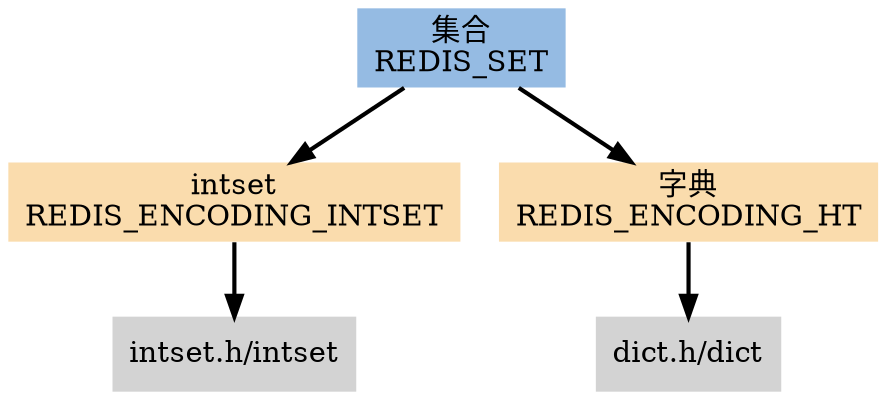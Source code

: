 digraph redis_set {
    
    node [shape=plaintext, style = filled];

    edge [style = bold];

    // type

    REDIS_SET [label="集合\nREDIS_SET", fillcolor = "#95BBE3"];

    // encoding

    REDIS_ENCODING_INTSET [label="intset\nREDIS_ENCODING_INTSET", fillcolor = "#FADCAD"];
    REDIS_ENCODING_HT [label="字典\nREDIS_ENCODING_HT", fillcolor = "#FADCAD"];

    // edge

    REDIS_SET -> REDIS_ENCODING_INTSET;
    REDIS_SET -> REDIS_ENCODING_HT;

    // datastruct 1

    intset [label="intset.h/intset"];

    REDIS_ENCODING_INTSET -> intset;

    // datastruct 2

    dict [label="dict.h/dict"];
    
    REDIS_ENCODING_HT -> dict;
}
